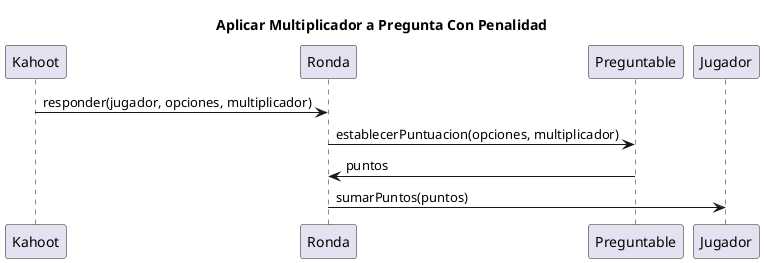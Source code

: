 @startuml

title Aplicar Multiplicador a Pregunta Con Penalidad

Kahoot -> Ronda: responder(jugador, opciones, multiplicador)
Ronda -> Preguntable: establecerPuntuacion(opciones, multiplicador)
Preguntable -> Ronda: puntos
Ronda -> Jugador: sumarPuntos(puntos)

@enduml